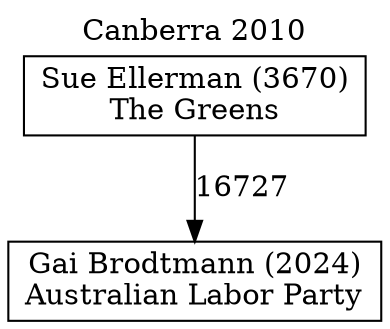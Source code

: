 // House preference flow
digraph "Gai Brodtmann (2024)_Canberra_2010" {
	graph [label="Canberra 2010" labelloc=t mclimit=10]
	node [shape=box]
	"Gai Brodtmann (2024)" [label="Gai Brodtmann (2024)
Australian Labor Party"]
	"Sue Ellerman (3670)" [label="Sue Ellerman (3670)
The Greens"]
	"Sue Ellerman (3670)" -> "Gai Brodtmann (2024)" [label=16727]
}
